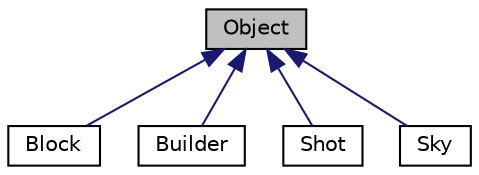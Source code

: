 digraph "Object"
{
  edge [fontname="Helvetica",fontsize="10",labelfontname="Helvetica",labelfontsize="10"];
  node [fontname="Helvetica",fontsize="10",shape=record];
  Node1 [label="Object",height=0.2,width=0.4,color="black", fillcolor="grey75", style="filled" fontcolor="black"];
  Node1 -> Node2 [dir="back",color="midnightblue",fontsize="10",style="solid",fontname="Helvetica"];
  Node2 [label="Block",height=0.2,width=0.4,color="black", fillcolor="white", style="filled",URL="$class_block.html",tooltip="Class of blocks."];
  Node1 -> Node3 [dir="back",color="midnightblue",fontsize="10",style="solid",fontname="Helvetica"];
  Node3 [label="Builder",height=0.2,width=0.4,color="black", fillcolor="white", style="filled",URL="$class_builder.html",tooltip="Class of the builders."];
  Node1 -> Node4 [dir="back",color="midnightblue",fontsize="10",style="solid",fontname="Helvetica"];
  Node4 [label="Shot",height=0.2,width=0.4,color="black", fillcolor="white", style="filled",URL="$class_shot.html",tooltip="Class of the shot."];
  Node1 -> Node5 [dir="back",color="midnightblue",fontsize="10",style="solid",fontname="Helvetica"];
  Node5 [label="Sky",height=0.2,width=0.4,color="black", fillcolor="white", style="filled",URL="$class_sky.html",tooltip="Class of the builders."];
}
